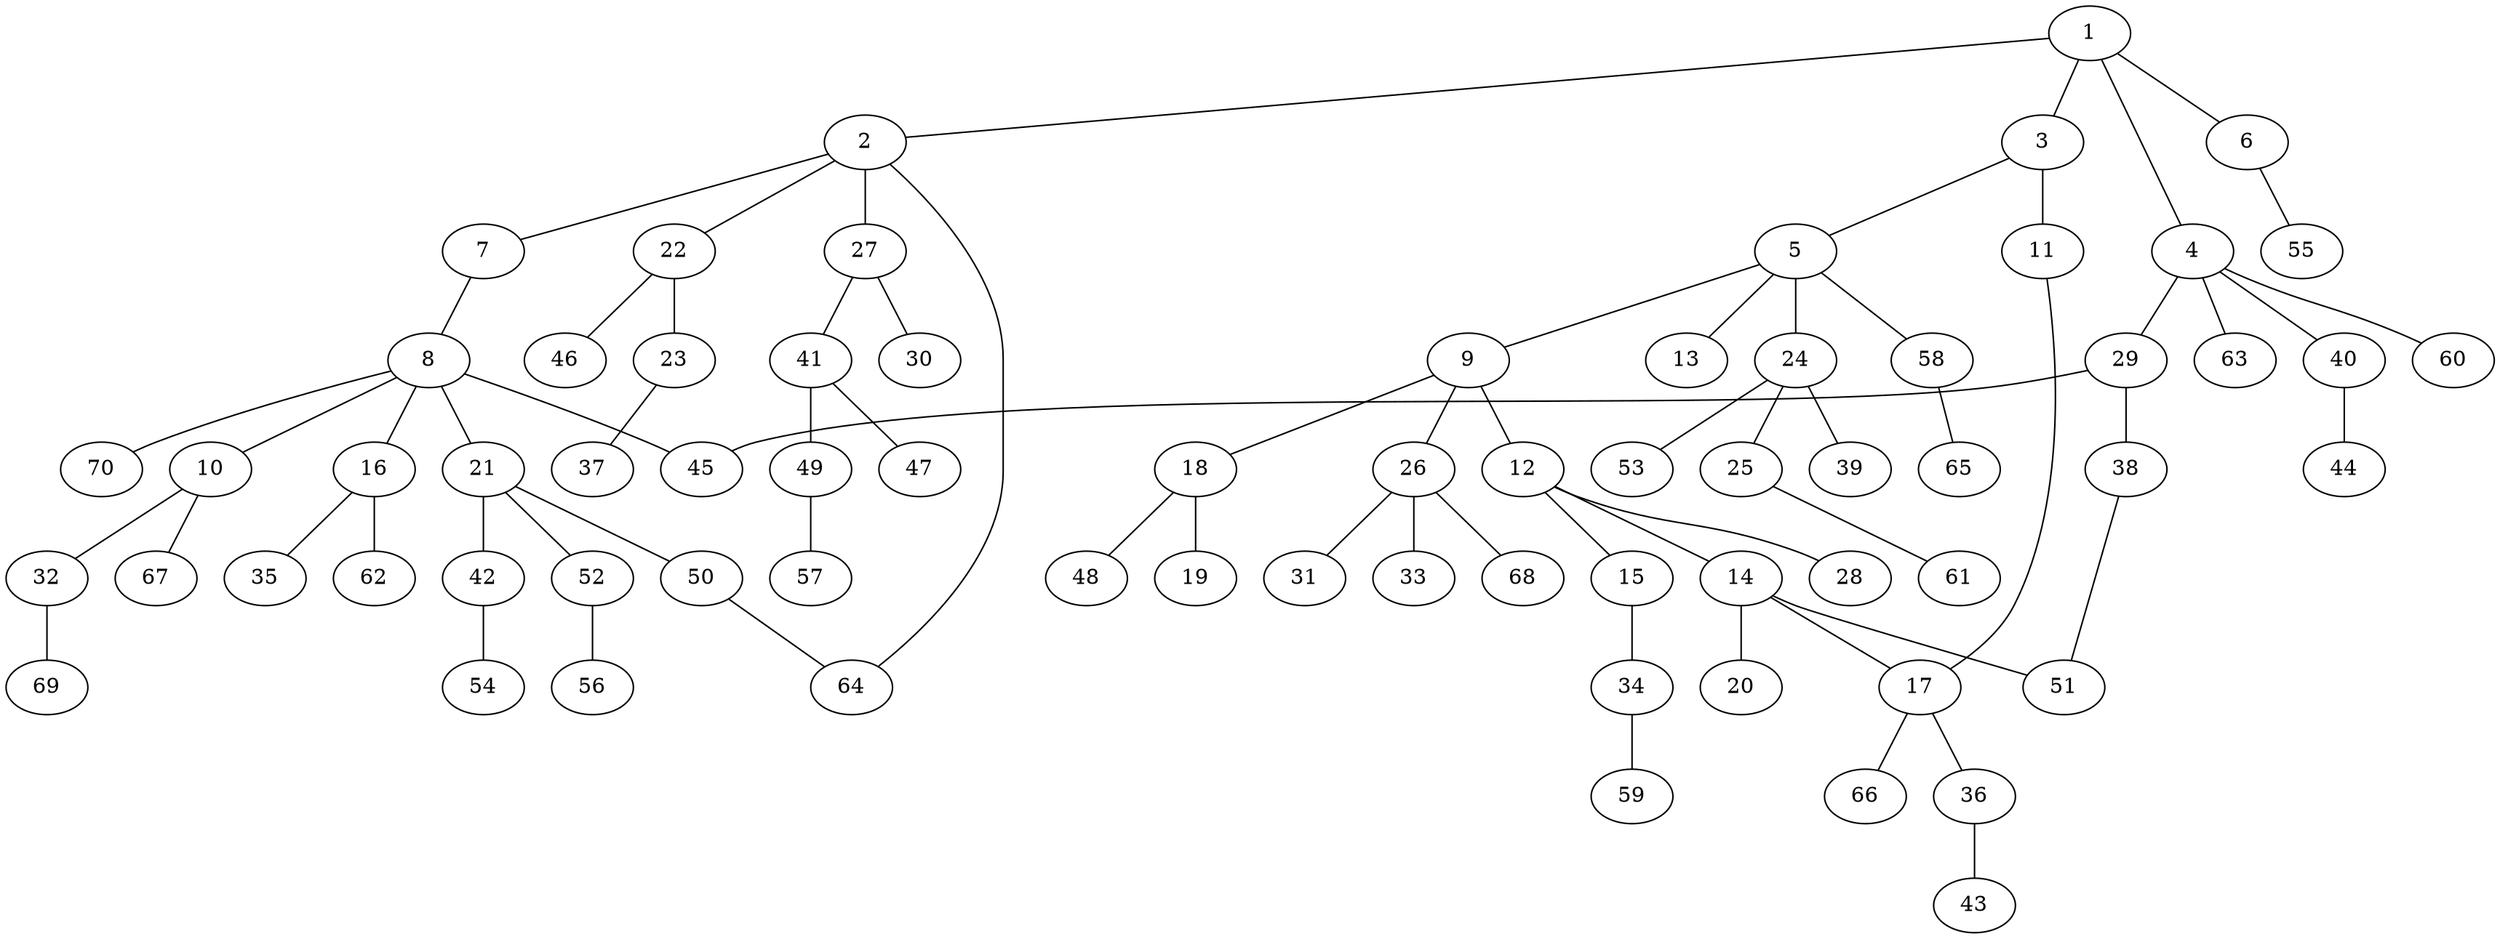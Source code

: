 graph graphname {1--2
1--3
1--4
1--6
2--7
2--22
2--27
2--64
3--5
3--11
4--29
4--40
4--60
4--63
5--9
5--13
5--24
5--58
6--55
7--8
8--10
8--16
8--21
8--45
8--70
9--12
9--18
9--26
10--32
10--67
11--17
12--14
12--15
12--28
14--17
14--20
14--51
15--34
16--35
16--62
17--36
17--66
18--19
18--48
21--42
21--50
21--52
22--23
22--46
23--37
24--25
24--39
24--53
25--61
26--31
26--33
26--68
27--30
27--41
29--38
29--45
32--69
34--59
36--43
38--51
40--44
41--47
41--49
42--54
49--57
50--64
52--56
58--65
}